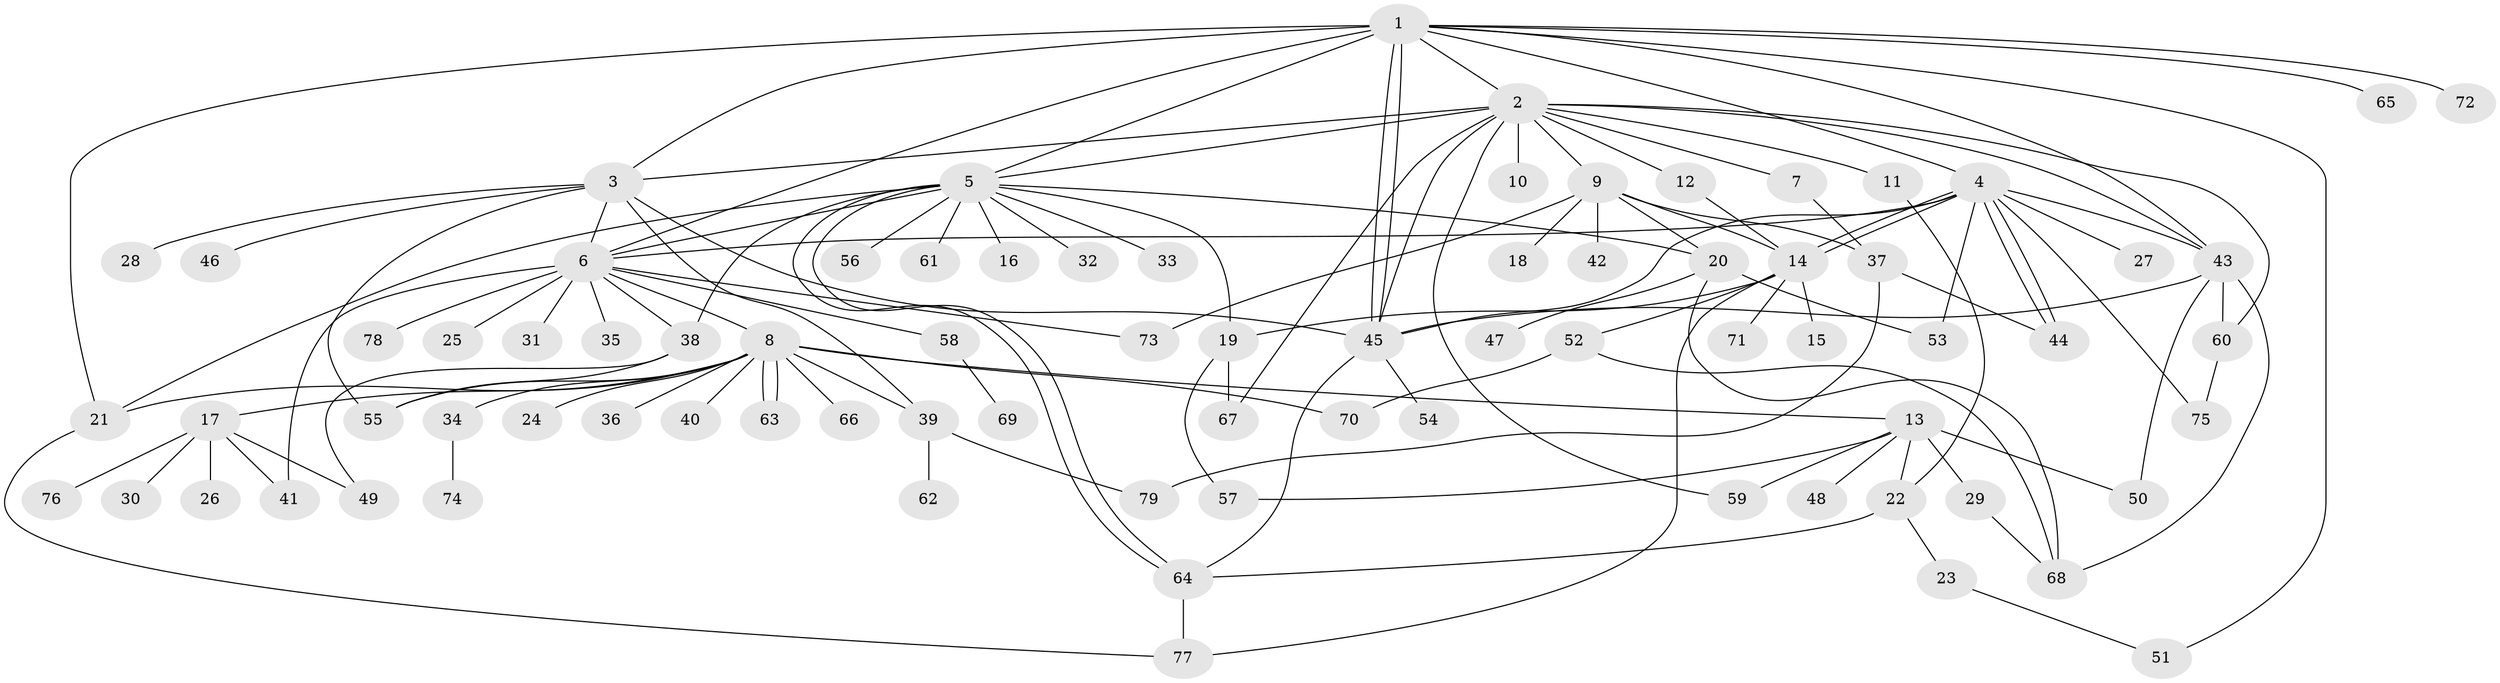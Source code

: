// coarse degree distribution, {1: 0.7948717948717948, 4: 0.02564102564102564, 3: 0.05128205128205128, 2: 0.05128205128205128, 13: 0.02564102564102564, 15: 0.02564102564102564, 17: 0.02564102564102564}
// Generated by graph-tools (version 1.1) at 2025/50/03/04/25 21:50:07]
// undirected, 79 vertices, 127 edges
graph export_dot {
graph [start="1"]
  node [color=gray90,style=filled];
  1;
  2;
  3;
  4;
  5;
  6;
  7;
  8;
  9;
  10;
  11;
  12;
  13;
  14;
  15;
  16;
  17;
  18;
  19;
  20;
  21;
  22;
  23;
  24;
  25;
  26;
  27;
  28;
  29;
  30;
  31;
  32;
  33;
  34;
  35;
  36;
  37;
  38;
  39;
  40;
  41;
  42;
  43;
  44;
  45;
  46;
  47;
  48;
  49;
  50;
  51;
  52;
  53;
  54;
  55;
  56;
  57;
  58;
  59;
  60;
  61;
  62;
  63;
  64;
  65;
  66;
  67;
  68;
  69;
  70;
  71;
  72;
  73;
  74;
  75;
  76;
  77;
  78;
  79;
  1 -- 2;
  1 -- 3;
  1 -- 4;
  1 -- 5;
  1 -- 6;
  1 -- 21;
  1 -- 43;
  1 -- 45;
  1 -- 45;
  1 -- 51;
  1 -- 65;
  1 -- 72;
  2 -- 3;
  2 -- 5;
  2 -- 7;
  2 -- 9;
  2 -- 10;
  2 -- 11;
  2 -- 12;
  2 -- 43;
  2 -- 45;
  2 -- 59;
  2 -- 60;
  2 -- 67;
  3 -- 6;
  3 -- 28;
  3 -- 39;
  3 -- 45;
  3 -- 46;
  3 -- 55;
  4 -- 6;
  4 -- 14;
  4 -- 14;
  4 -- 27;
  4 -- 43;
  4 -- 44;
  4 -- 44;
  4 -- 45;
  4 -- 53;
  4 -- 75;
  5 -- 6;
  5 -- 16;
  5 -- 19;
  5 -- 20;
  5 -- 21;
  5 -- 32;
  5 -- 33;
  5 -- 38;
  5 -- 56;
  5 -- 61;
  5 -- 64;
  5 -- 64;
  6 -- 8;
  6 -- 25;
  6 -- 31;
  6 -- 35;
  6 -- 38;
  6 -- 41;
  6 -- 58;
  6 -- 73;
  6 -- 78;
  7 -- 37;
  8 -- 13;
  8 -- 17;
  8 -- 21;
  8 -- 24;
  8 -- 34;
  8 -- 36;
  8 -- 39;
  8 -- 40;
  8 -- 55;
  8 -- 63;
  8 -- 63;
  8 -- 66;
  8 -- 70;
  9 -- 14;
  9 -- 18;
  9 -- 20;
  9 -- 37;
  9 -- 42;
  9 -- 73;
  11 -- 22;
  12 -- 14;
  13 -- 22;
  13 -- 29;
  13 -- 48;
  13 -- 50;
  13 -- 57;
  13 -- 59;
  14 -- 15;
  14 -- 19;
  14 -- 52;
  14 -- 71;
  14 -- 77;
  17 -- 26;
  17 -- 30;
  17 -- 41;
  17 -- 49;
  17 -- 76;
  19 -- 57;
  19 -- 67;
  20 -- 47;
  20 -- 53;
  20 -- 68;
  21 -- 77;
  22 -- 23;
  22 -- 64;
  23 -- 51;
  29 -- 68;
  34 -- 74;
  37 -- 44;
  37 -- 79;
  38 -- 49;
  38 -- 55;
  39 -- 62;
  39 -- 79;
  43 -- 45;
  43 -- 50;
  43 -- 60;
  43 -- 68;
  45 -- 54;
  45 -- 64;
  52 -- 68;
  52 -- 70;
  58 -- 69;
  60 -- 75;
  64 -- 77;
}
